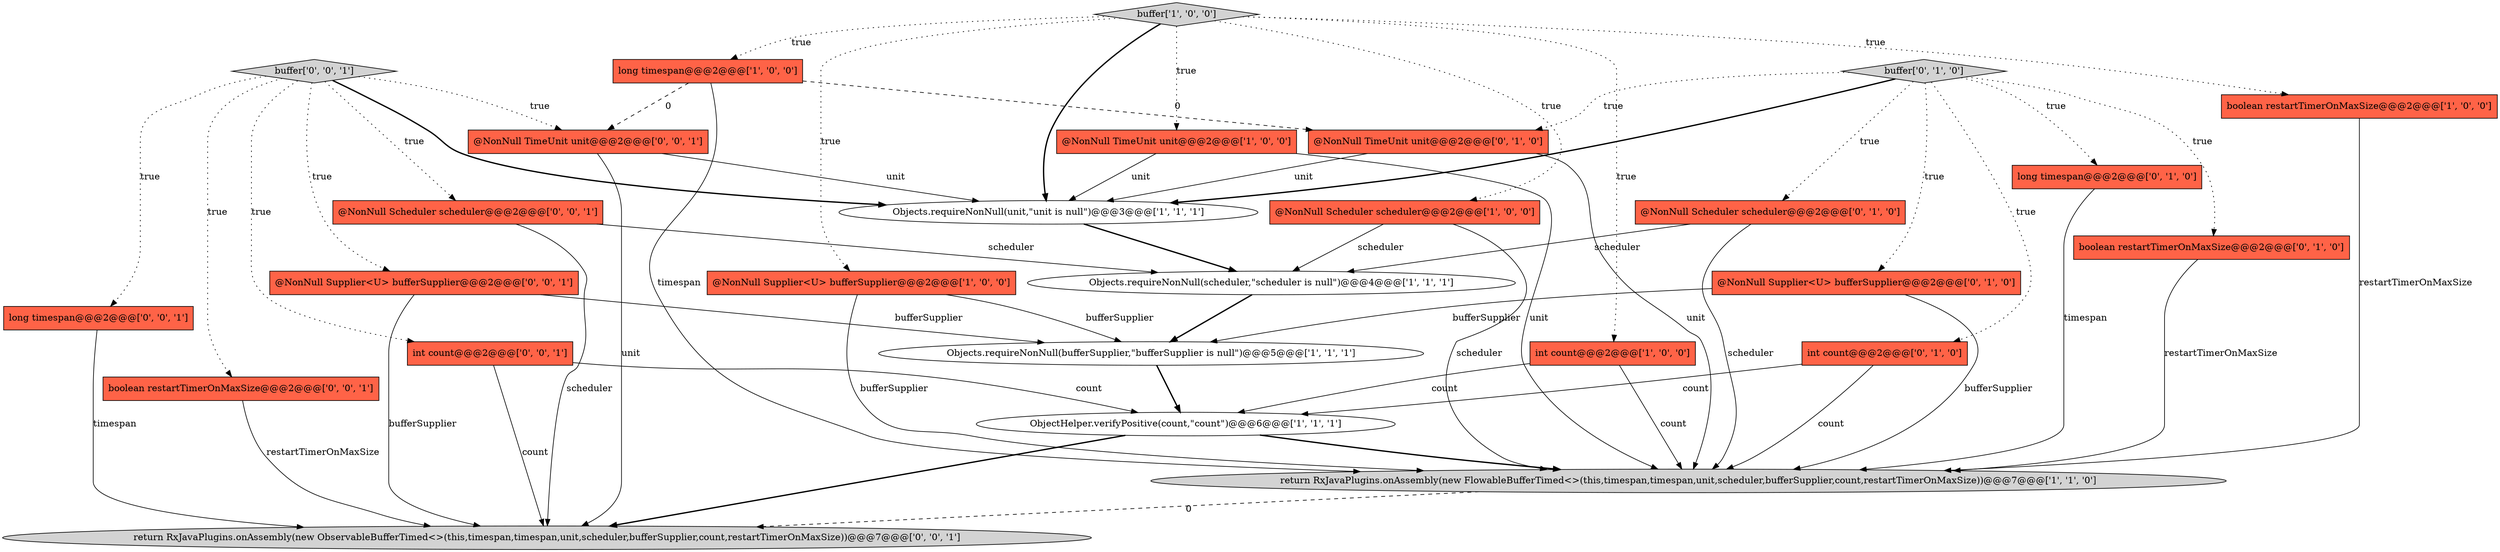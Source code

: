 digraph {
2 [style = filled, label = "Objects.requireNonNull(unit,\"unit is null\")@@@3@@@['1', '1', '1']", fillcolor = white, shape = ellipse image = "AAA0AAABBB1BBB"];
12 [style = filled, label = "buffer['0', '1', '0']", fillcolor = lightgray, shape = diamond image = "AAA0AAABBB2BBB"];
10 [style = filled, label = "ObjectHelper.verifyPositive(count,\"count\")@@@6@@@['1', '1', '1']", fillcolor = white, shape = ellipse image = "AAA0AAABBB1BBB"];
18 [style = filled, label = "@NonNull TimeUnit unit@@@2@@@['0', '1', '0']", fillcolor = tomato, shape = box image = "AAA1AAABBB2BBB"];
15 [style = filled, label = "long timespan@@@2@@@['0', '1', '0']", fillcolor = tomato, shape = box image = "AAA0AAABBB2BBB"];
22 [style = filled, label = "@NonNull Supplier<U> bufferSupplier@@@2@@@['0', '0', '1']", fillcolor = tomato, shape = box image = "AAA0AAABBB3BBB"];
4 [style = filled, label = "boolean restartTimerOnMaxSize@@@2@@@['1', '0', '0']", fillcolor = tomato, shape = box image = "AAA0AAABBB1BBB"];
0 [style = filled, label = "@NonNull Supplier<U> bufferSupplier@@@2@@@['1', '0', '0']", fillcolor = tomato, shape = box image = "AAA0AAABBB1BBB"];
6 [style = filled, label = "buffer['1', '0', '0']", fillcolor = lightgray, shape = diamond image = "AAA0AAABBB1BBB"];
3 [style = filled, label = "Objects.requireNonNull(bufferSupplier,\"bufferSupplier is null\")@@@5@@@['1', '1', '1']", fillcolor = white, shape = ellipse image = "AAA0AAABBB1BBB"];
9 [style = filled, label = "long timespan@@@2@@@['1', '0', '0']", fillcolor = tomato, shape = box image = "AAA1AAABBB1BBB"];
7 [style = filled, label = "@NonNull Scheduler scheduler@@@2@@@['1', '0', '0']", fillcolor = tomato, shape = box image = "AAA0AAABBB1BBB"];
5 [style = filled, label = "@NonNull TimeUnit unit@@@2@@@['1', '0', '0']", fillcolor = tomato, shape = box image = "AAA0AAABBB1BBB"];
20 [style = filled, label = "return RxJavaPlugins.onAssembly(new ObservableBufferTimed<>(this,timespan,timespan,unit,scheduler,bufferSupplier,count,restartTimerOnMaxSize))@@@7@@@['0', '0', '1']", fillcolor = lightgray, shape = ellipse image = "AAA0AAABBB3BBB"];
13 [style = filled, label = "int count@@@2@@@['0', '1', '0']", fillcolor = tomato, shape = box image = "AAA0AAABBB2BBB"];
11 [style = filled, label = "return RxJavaPlugins.onAssembly(new FlowableBufferTimed<>(this,timespan,timespan,unit,scheduler,bufferSupplier,count,restartTimerOnMaxSize))@@@7@@@['1', '1', '0']", fillcolor = lightgray, shape = ellipse image = "AAA0AAABBB1BBB"];
25 [style = filled, label = "buffer['0', '0', '1']", fillcolor = lightgray, shape = diamond image = "AAA0AAABBB3BBB"];
17 [style = filled, label = "@NonNull Scheduler scheduler@@@2@@@['0', '1', '0']", fillcolor = tomato, shape = box image = "AAA0AAABBB2BBB"];
14 [style = filled, label = "boolean restartTimerOnMaxSize@@@2@@@['0', '1', '0']", fillcolor = tomato, shape = box image = "AAA0AAABBB2BBB"];
24 [style = filled, label = "int count@@@2@@@['0', '0', '1']", fillcolor = tomato, shape = box image = "AAA0AAABBB3BBB"];
26 [style = filled, label = "@NonNull TimeUnit unit@@@2@@@['0', '0', '1']", fillcolor = tomato, shape = box image = "AAA0AAABBB3BBB"];
21 [style = filled, label = "long timespan@@@2@@@['0', '0', '1']", fillcolor = tomato, shape = box image = "AAA0AAABBB3BBB"];
16 [style = filled, label = "@NonNull Supplier<U> bufferSupplier@@@2@@@['0', '1', '0']", fillcolor = tomato, shape = box image = "AAA0AAABBB2BBB"];
1 [style = filled, label = "Objects.requireNonNull(scheduler,\"scheduler is null\")@@@4@@@['1', '1', '1']", fillcolor = white, shape = ellipse image = "AAA0AAABBB1BBB"];
19 [style = filled, label = "boolean restartTimerOnMaxSize@@@2@@@['0', '0', '1']", fillcolor = tomato, shape = box image = "AAA0AAABBB3BBB"];
23 [style = filled, label = "@NonNull Scheduler scheduler@@@2@@@['0', '0', '1']", fillcolor = tomato, shape = box image = "AAA0AAABBB3BBB"];
8 [style = filled, label = "int count@@@2@@@['1', '0', '0']", fillcolor = tomato, shape = box image = "AAA0AAABBB1BBB"];
26->20 [style = solid, label="unit"];
21->20 [style = solid, label="timespan"];
12->17 [style = dotted, label="true"];
10->20 [style = bold, label=""];
25->21 [style = dotted, label="true"];
11->20 [style = dashed, label="0"];
7->1 [style = solid, label="scheduler"];
2->1 [style = bold, label=""];
9->18 [style = dashed, label="0"];
5->2 [style = solid, label="unit"];
4->11 [style = solid, label="restartTimerOnMaxSize"];
1->3 [style = bold, label=""];
12->15 [style = dotted, label="true"];
25->24 [style = dotted, label="true"];
0->3 [style = solid, label="bufferSupplier"];
12->18 [style = dotted, label="true"];
7->11 [style = solid, label="scheduler"];
18->2 [style = solid, label="unit"];
8->10 [style = solid, label="count"];
5->11 [style = solid, label="unit"];
22->20 [style = solid, label="bufferSupplier"];
23->1 [style = solid, label="scheduler"];
25->2 [style = bold, label=""];
6->2 [style = bold, label=""];
13->11 [style = solid, label="count"];
3->10 [style = bold, label=""];
12->14 [style = dotted, label="true"];
12->2 [style = bold, label=""];
6->5 [style = dotted, label="true"];
12->13 [style = dotted, label="true"];
23->20 [style = solid, label="scheduler"];
15->11 [style = solid, label="timespan"];
6->4 [style = dotted, label="true"];
6->9 [style = dotted, label="true"];
12->16 [style = dotted, label="true"];
13->10 [style = solid, label="count"];
6->8 [style = dotted, label="true"];
24->20 [style = solid, label="count"];
0->11 [style = solid, label="bufferSupplier"];
9->26 [style = dashed, label="0"];
9->11 [style = solid, label="timespan"];
22->3 [style = solid, label="bufferSupplier"];
16->11 [style = solid, label="bufferSupplier"];
6->7 [style = dotted, label="true"];
18->11 [style = solid, label="unit"];
19->20 [style = solid, label="restartTimerOnMaxSize"];
25->22 [style = dotted, label="true"];
8->11 [style = solid, label="count"];
6->0 [style = dotted, label="true"];
14->11 [style = solid, label="restartTimerOnMaxSize"];
25->23 [style = dotted, label="true"];
16->3 [style = solid, label="bufferSupplier"];
24->10 [style = solid, label="count"];
25->19 [style = dotted, label="true"];
25->26 [style = dotted, label="true"];
26->2 [style = solid, label="unit"];
17->1 [style = solid, label="scheduler"];
17->11 [style = solid, label="scheduler"];
10->11 [style = bold, label=""];
}
